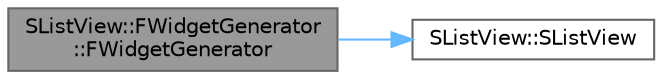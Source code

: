 digraph "SListView::FWidgetGenerator::FWidgetGenerator"
{
 // INTERACTIVE_SVG=YES
 // LATEX_PDF_SIZE
  bgcolor="transparent";
  edge [fontname=Helvetica,fontsize=10,labelfontname=Helvetica,labelfontsize=10];
  node [fontname=Helvetica,fontsize=10,shape=box,height=0.2,width=0.4];
  rankdir="LR";
  Node1 [id="Node000001",label="SListView::FWidgetGenerator\l::FWidgetGenerator",height=0.2,width=0.4,color="gray40", fillcolor="grey60", style="filled", fontcolor="black",tooltip=" "];
  Node1 -> Node2 [id="edge1_Node000001_Node000002",color="steelblue1",style="solid",tooltip=" "];
  Node2 [id="Node000002",label="SListView::SListView",height=0.2,width=0.4,color="grey40", fillcolor="white", style="filled",URL="$d1/dc1/classSListView.html#a27ae7afc9804b31a1af6b3ff55868857",tooltip=" "];
}
